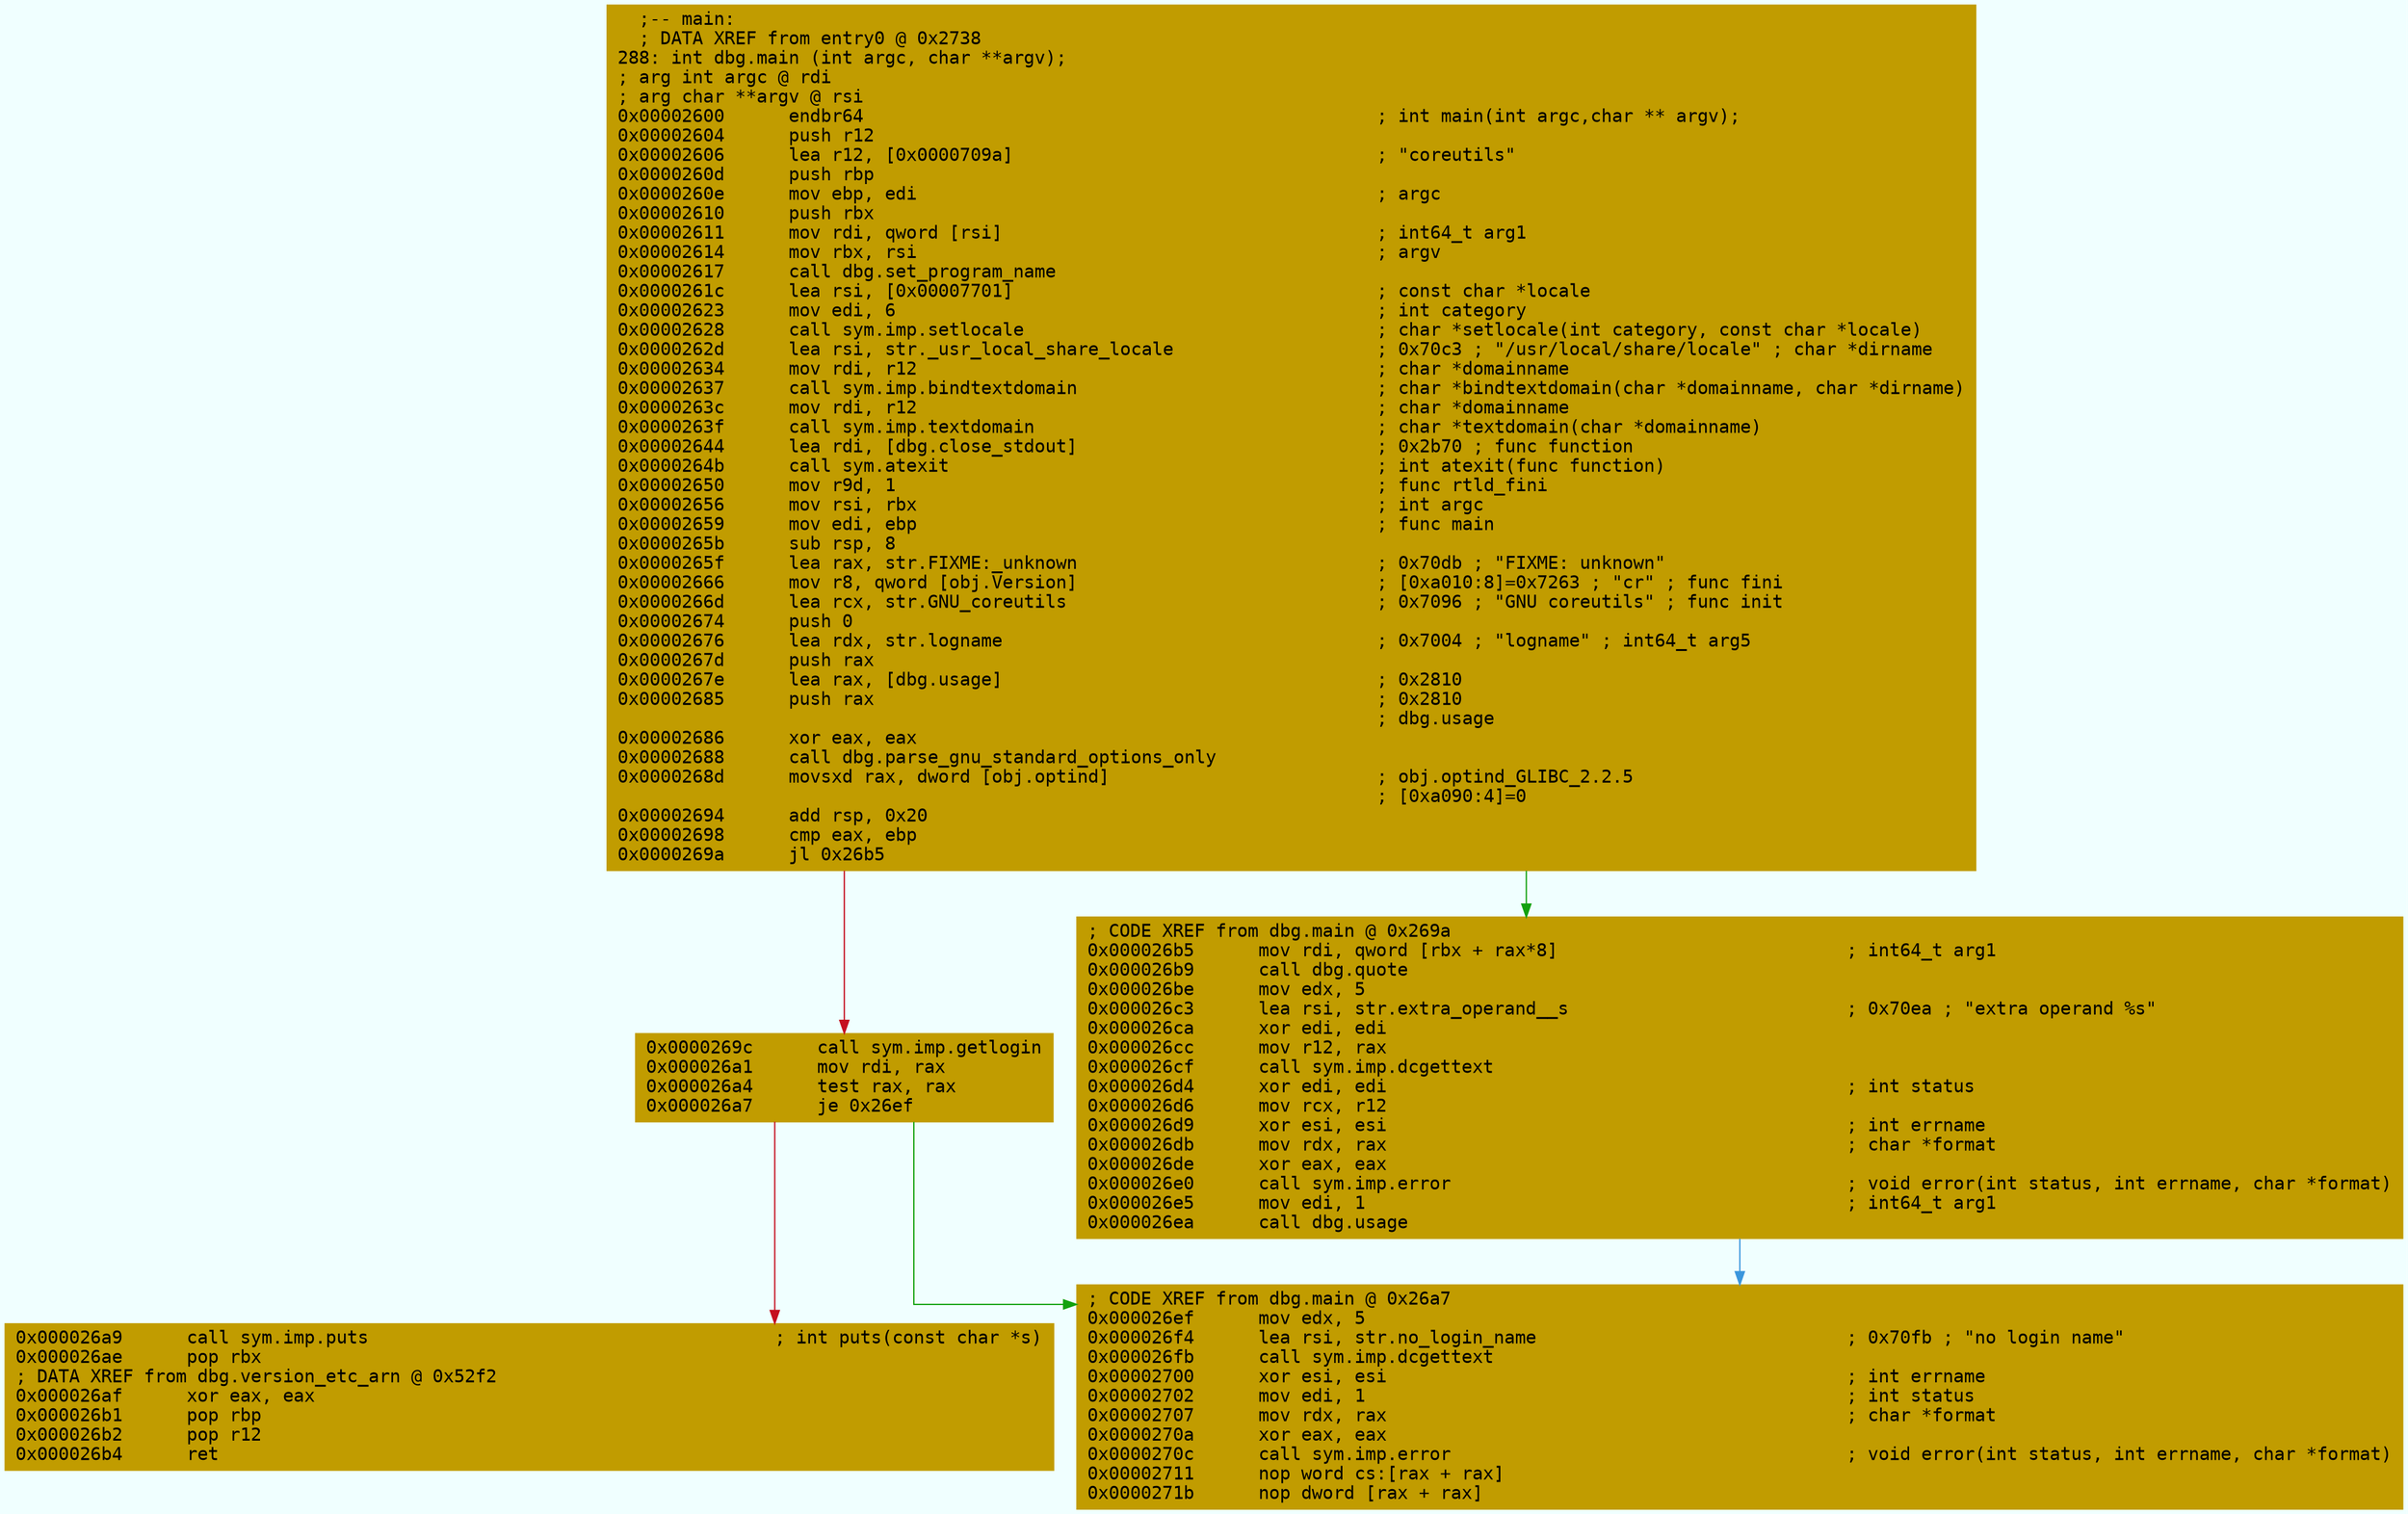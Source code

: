 digraph code {
	graph [bgcolor=azure fontsize=8 fontname="Courier" splines="ortho"];
	node [fillcolor=gray style=filled shape=box];
	edge [arrowhead="normal"];
	"0x00002600" [URL="dbg.main/0x00002600", fillcolor="#c19c00",color="#c19c00", fontname="Courier",label="  ;-- main:\l  ; DATA XREF from entry0 @ 0x2738\l288: int dbg.main (int argc, char **argv);\l; arg int argc @ rdi\l; arg char **argv @ rsi\l0x00002600      endbr64                                                ; int main(int argc,char ** argv);\l0x00002604      push r12\l0x00002606      lea r12, [0x0000709a]                                  ; \"coreutils\"\l0x0000260d      push rbp\l0x0000260e      mov ebp, edi                                           ; argc\l0x00002610      push rbx\l0x00002611      mov rdi, qword [rsi]                                   ; int64_t arg1\l0x00002614      mov rbx, rsi                                           ; argv\l0x00002617      call dbg.set_program_name\l0x0000261c      lea rsi, [0x00007701]                                  ; const char *locale\l0x00002623      mov edi, 6                                             ; int category\l0x00002628      call sym.imp.setlocale                                 ; char *setlocale(int category, const char *locale)\l0x0000262d      lea rsi, str._usr_local_share_locale                   ; 0x70c3 ; \"/usr/local/share/locale\" ; char *dirname\l0x00002634      mov rdi, r12                                           ; char *domainname\l0x00002637      call sym.imp.bindtextdomain                            ; char *bindtextdomain(char *domainname, char *dirname)\l0x0000263c      mov rdi, r12                                           ; char *domainname\l0x0000263f      call sym.imp.textdomain                                ; char *textdomain(char *domainname)\l0x00002644      lea rdi, [dbg.close_stdout]                            ; 0x2b70 ; func function\l0x0000264b      call sym.atexit                                        ; int atexit(func function)\l0x00002650      mov r9d, 1                                             ; func rtld_fini\l0x00002656      mov rsi, rbx                                           ; int argc\l0x00002659      mov edi, ebp                                           ; func main\l0x0000265b      sub rsp, 8\l0x0000265f      lea rax, str.FIXME:_unknown                            ; 0x70db ; \"FIXME: unknown\"\l0x00002666      mov r8, qword [obj.Version]                            ; [0xa010:8]=0x7263 ; \"cr\" ; func fini\l0x0000266d      lea rcx, str.GNU_coreutils                             ; 0x7096 ; \"GNU coreutils\" ; func init\l0x00002674      push 0\l0x00002676      lea rdx, str.logname                                   ; 0x7004 ; \"logname\" ; int64_t arg5\l0x0000267d      push rax\l0x0000267e      lea rax, [dbg.usage]                                   ; 0x2810\l0x00002685      push rax                                               ; 0x2810\l                                                                       ; dbg.usage\l0x00002686      xor eax, eax\l0x00002688      call dbg.parse_gnu_standard_options_only\l0x0000268d      movsxd rax, dword [obj.optind]                         ; obj.optind_GLIBC_2.2.5\l                                                                       ; [0xa090:4]=0\l0x00002694      add rsp, 0x20\l0x00002698      cmp eax, ebp\l0x0000269a      jl 0x26b5\l"]
	"0x0000269c" [URL="dbg.main/0x0000269c", fillcolor="#c19c00",color="#c19c00", fontname="Courier",label="0x0000269c      call sym.imp.getlogin\l0x000026a1      mov rdi, rax\l0x000026a4      test rax, rax\l0x000026a7      je 0x26ef\l"]
	"0x000026a9" [URL="dbg.main/0x000026a9", fillcolor="#c19c00",color="#c19c00", fontname="Courier",label="0x000026a9      call sym.imp.puts                                      ; int puts(const char *s)\l0x000026ae      pop rbx\l; DATA XREF from dbg.version_etc_arn @ 0x52f2\l0x000026af      xor eax, eax\l0x000026b1      pop rbp\l0x000026b2      pop r12\l0x000026b4      ret\l"]
	"0x000026b5" [URL="dbg.main/0x000026b5", fillcolor="#c19c00",color="#c19c00", fontname="Courier",label="; CODE XREF from dbg.main @ 0x269a\l0x000026b5      mov rdi, qword [rbx + rax*8]                           ; int64_t arg1\l0x000026b9      call dbg.quote\l0x000026be      mov edx, 5\l0x000026c3      lea rsi, str.extra_operand__s                          ; 0x70ea ; \"extra operand %s\"\l0x000026ca      xor edi, edi\l0x000026cc      mov r12, rax\l0x000026cf      call sym.imp.dcgettext\l0x000026d4      xor edi, edi                                           ; int status\l0x000026d6      mov rcx, r12\l0x000026d9      xor esi, esi                                           ; int errname\l0x000026db      mov rdx, rax                                           ; char *format\l0x000026de      xor eax, eax\l0x000026e0      call sym.imp.error                                     ; void error(int status, int errname, char *format)\l0x000026e5      mov edi, 1                                             ; int64_t arg1\l0x000026ea      call dbg.usage\l"]
	"0x000026ef" [URL="dbg.main/0x000026ef", fillcolor="#c19c00",color="#c19c00", fontname="Courier",label="; CODE XREF from dbg.main @ 0x26a7\l0x000026ef      mov edx, 5\l0x000026f4      lea rsi, str.no_login_name                             ; 0x70fb ; \"no login name\"\l0x000026fb      call sym.imp.dcgettext\l0x00002700      xor esi, esi                                           ; int errname\l0x00002702      mov edi, 1                                             ; int status\l0x00002707      mov rdx, rax                                           ; char *format\l0x0000270a      xor eax, eax\l0x0000270c      call sym.imp.error                                     ; void error(int status, int errname, char *format)\l0x00002711      nop word cs:[rax + rax]\l0x0000271b      nop dword [rax + rax]\l"]
        "0x00002600" -> "0x000026b5" [color="#13a10e"];
        "0x00002600" -> "0x0000269c" [color="#c50f1f"];
        "0x0000269c" -> "0x000026ef" [color="#13a10e"];
        "0x0000269c" -> "0x000026a9" [color="#c50f1f"];
        "0x000026b5" -> "0x000026ef" [color="#3a96dd"];
}
